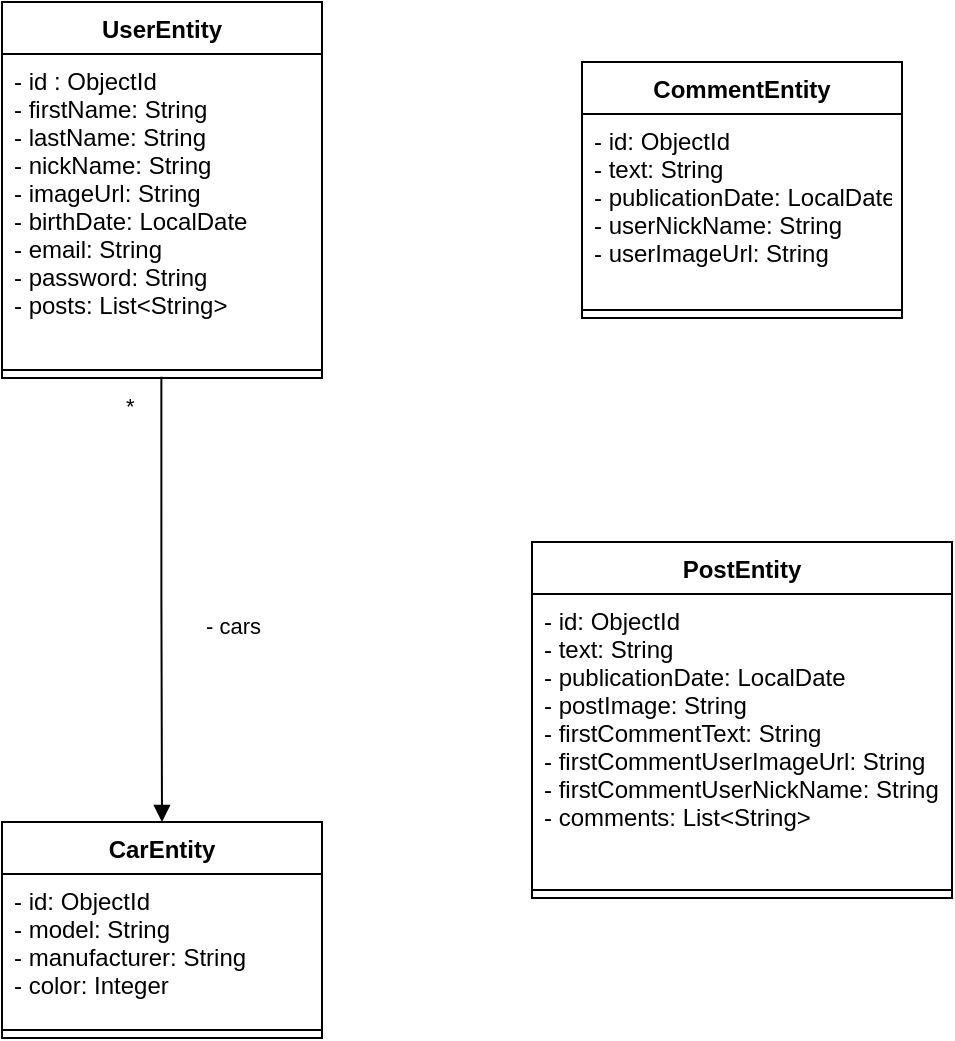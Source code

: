 <mxfile version="20.0.1" type="device"><diagram id="C5RBs43oDa-KdzZeNtuy" name="Page-1"><mxGraphModel dx="1340" dy="816" grid="1" gridSize="10" guides="1" tooltips="1" connect="1" arrows="1" fold="1" page="1" pageScale="1" pageWidth="827" pageHeight="1169" math="0" shadow="0"><root><mxCell id="WIyWlLk6GJQsqaUBKTNV-0"/><mxCell id="WIyWlLk6GJQsqaUBKTNV-1" parent="WIyWlLk6GJQsqaUBKTNV-0"/><mxCell id="8_CC_rP7o1nWO5R6qJJF-0" value="UserEntity" style="swimlane;fontStyle=1;align=center;verticalAlign=top;childLayout=stackLayout;horizontal=1;startSize=26;horizontalStack=0;resizeParent=1;resizeParentMax=0;resizeLast=0;collapsible=1;marginBottom=0;" vertex="1" parent="WIyWlLk6GJQsqaUBKTNV-1"><mxGeometry x="70" y="30" width="160" height="188" as="geometry"/></mxCell><mxCell id="8_CC_rP7o1nWO5R6qJJF-1" value="- id : ObjectId&#10;- firstName: String&#10;- lastName: String&#10;- nickName: String&#10;- imageUrl: String&#10;- birthDate: LocalDate&#10;- email: String&#10;- password: String&#10;- posts: List&lt;String&gt;&#10;" style="text;strokeColor=none;fillColor=none;align=left;verticalAlign=top;spacingLeft=4;spacingRight=4;overflow=hidden;rotatable=0;points=[[0,0.5],[1,0.5]];portConstraint=eastwest;" vertex="1" parent="8_CC_rP7o1nWO5R6qJJF-0"><mxGeometry y="26" width="160" height="154" as="geometry"/></mxCell><mxCell id="8_CC_rP7o1nWO5R6qJJF-2" value="" style="line;strokeWidth=1;fillColor=none;align=left;verticalAlign=middle;spacingTop=-1;spacingLeft=3;spacingRight=3;rotatable=0;labelPosition=right;points=[];portConstraint=eastwest;" vertex="1" parent="8_CC_rP7o1nWO5R6qJJF-0"><mxGeometry y="180" width="160" height="8" as="geometry"/></mxCell><mxCell id="8_CC_rP7o1nWO5R6qJJF-4" value="CarEntity" style="swimlane;fontStyle=1;align=center;verticalAlign=top;childLayout=stackLayout;horizontal=1;startSize=26;horizontalStack=0;resizeParent=1;resizeParentMax=0;resizeLast=0;collapsible=1;marginBottom=0;" vertex="1" parent="WIyWlLk6GJQsqaUBKTNV-1"><mxGeometry x="70" y="440" width="160" height="108" as="geometry"/></mxCell><mxCell id="8_CC_rP7o1nWO5R6qJJF-5" value="- id: ObjectId&#10;- model: String&#10;- manufacturer: String&#10;- color: Integer" style="text;strokeColor=none;fillColor=none;align=left;verticalAlign=top;spacingLeft=4;spacingRight=4;overflow=hidden;rotatable=0;points=[[0,0.5],[1,0.5]];portConstraint=eastwest;" vertex="1" parent="8_CC_rP7o1nWO5R6qJJF-4"><mxGeometry y="26" width="160" height="74" as="geometry"/></mxCell><mxCell id="8_CC_rP7o1nWO5R6qJJF-6" value="" style="line;strokeWidth=1;fillColor=none;align=left;verticalAlign=middle;spacingTop=-1;spacingLeft=3;spacingRight=3;rotatable=0;labelPosition=right;points=[];portConstraint=eastwest;" vertex="1" parent="8_CC_rP7o1nWO5R6qJJF-4"><mxGeometry y="100" width="160" height="8" as="geometry"/></mxCell><mxCell id="8_CC_rP7o1nWO5R6qJJF-8" value="CommentEntity" style="swimlane;fontStyle=1;align=center;verticalAlign=top;childLayout=stackLayout;horizontal=1;startSize=26;horizontalStack=0;resizeParent=1;resizeParentMax=0;resizeLast=0;collapsible=1;marginBottom=0;" vertex="1" parent="WIyWlLk6GJQsqaUBKTNV-1"><mxGeometry x="360" y="60" width="160" height="128" as="geometry"/></mxCell><mxCell id="8_CC_rP7o1nWO5R6qJJF-9" value="- id: ObjectId&#10;- text: String&#10;- publicationDate: LocalDate&#10;- userNickName: String&#10;- userImageUrl: String" style="text;strokeColor=none;fillColor=none;align=left;verticalAlign=top;spacingLeft=4;spacingRight=4;overflow=hidden;rotatable=0;points=[[0,0.5],[1,0.5]];portConstraint=eastwest;" vertex="1" parent="8_CC_rP7o1nWO5R6qJJF-8"><mxGeometry y="26" width="160" height="94" as="geometry"/></mxCell><mxCell id="8_CC_rP7o1nWO5R6qJJF-10" value="" style="line;strokeWidth=1;fillColor=none;align=left;verticalAlign=middle;spacingTop=-1;spacingLeft=3;spacingRight=3;rotatable=0;labelPosition=right;points=[];portConstraint=eastwest;" vertex="1" parent="8_CC_rP7o1nWO5R6qJJF-8"><mxGeometry y="120" width="160" height="8" as="geometry"/></mxCell><mxCell id="8_CC_rP7o1nWO5R6qJJF-12" value="PostEntity" style="swimlane;fontStyle=1;align=center;verticalAlign=top;childLayout=stackLayout;horizontal=1;startSize=26;horizontalStack=0;resizeParent=1;resizeParentMax=0;resizeLast=0;collapsible=1;marginBottom=0;" vertex="1" parent="WIyWlLk6GJQsqaUBKTNV-1"><mxGeometry x="335" y="300" width="210" height="178" as="geometry"/></mxCell><mxCell id="8_CC_rP7o1nWO5R6qJJF-13" value="- id: ObjectId&#10;- text: String&#10;- publicationDate: LocalDate&#10;- postImage: String&#10;- firstCommentText: String&#10;- firstCommentUserImageUrl: String&#10;- firstCommentUserNickName: String&#10;- comments: List&lt;String&gt;" style="text;strokeColor=none;fillColor=none;align=left;verticalAlign=top;spacingLeft=4;spacingRight=4;overflow=hidden;rotatable=0;points=[[0,0.5],[1,0.5]];portConstraint=eastwest;" vertex="1" parent="8_CC_rP7o1nWO5R6qJJF-12"><mxGeometry y="26" width="210" height="144" as="geometry"/></mxCell><mxCell id="8_CC_rP7o1nWO5R6qJJF-14" value="" style="line;strokeWidth=1;fillColor=none;align=left;verticalAlign=middle;spacingTop=-1;spacingLeft=3;spacingRight=3;rotatable=0;labelPosition=right;points=[];portConstraint=eastwest;" vertex="1" parent="8_CC_rP7o1nWO5R6qJJF-12"><mxGeometry y="170" width="210" height="8" as="geometry"/></mxCell><mxCell id="8_CC_rP7o1nWO5R6qJJF-15" value="- cars" style="endArrow=block;endFill=1;html=1;edgeStyle=orthogonalEdgeStyle;align=left;verticalAlign=top;rounded=0;exitX=0.498;exitY=0.925;exitDx=0;exitDy=0;exitPerimeter=0;entryX=0.5;entryY=0;entryDx=0;entryDy=0;" edge="1" parent="WIyWlLk6GJQsqaUBKTNV-1" source="8_CC_rP7o1nWO5R6qJJF-2" target="8_CC_rP7o1nWO5R6qJJF-4"><mxGeometry x="0.004" y="20" relative="1" as="geometry"><mxPoint x="230" y="420" as="sourcePoint"/><mxPoint x="390" y="420" as="targetPoint"/><mxPoint as="offset"/></mxGeometry></mxCell><mxCell id="8_CC_rP7o1nWO5R6qJJF-16" value="*" style="edgeLabel;resizable=0;html=1;align=left;verticalAlign=bottom;" connectable="0" vertex="1" parent="8_CC_rP7o1nWO5R6qJJF-15"><mxGeometry x="-1" relative="1" as="geometry"><mxPoint x="-20" y="23" as="offset"/></mxGeometry></mxCell></root></mxGraphModel></diagram></mxfile>